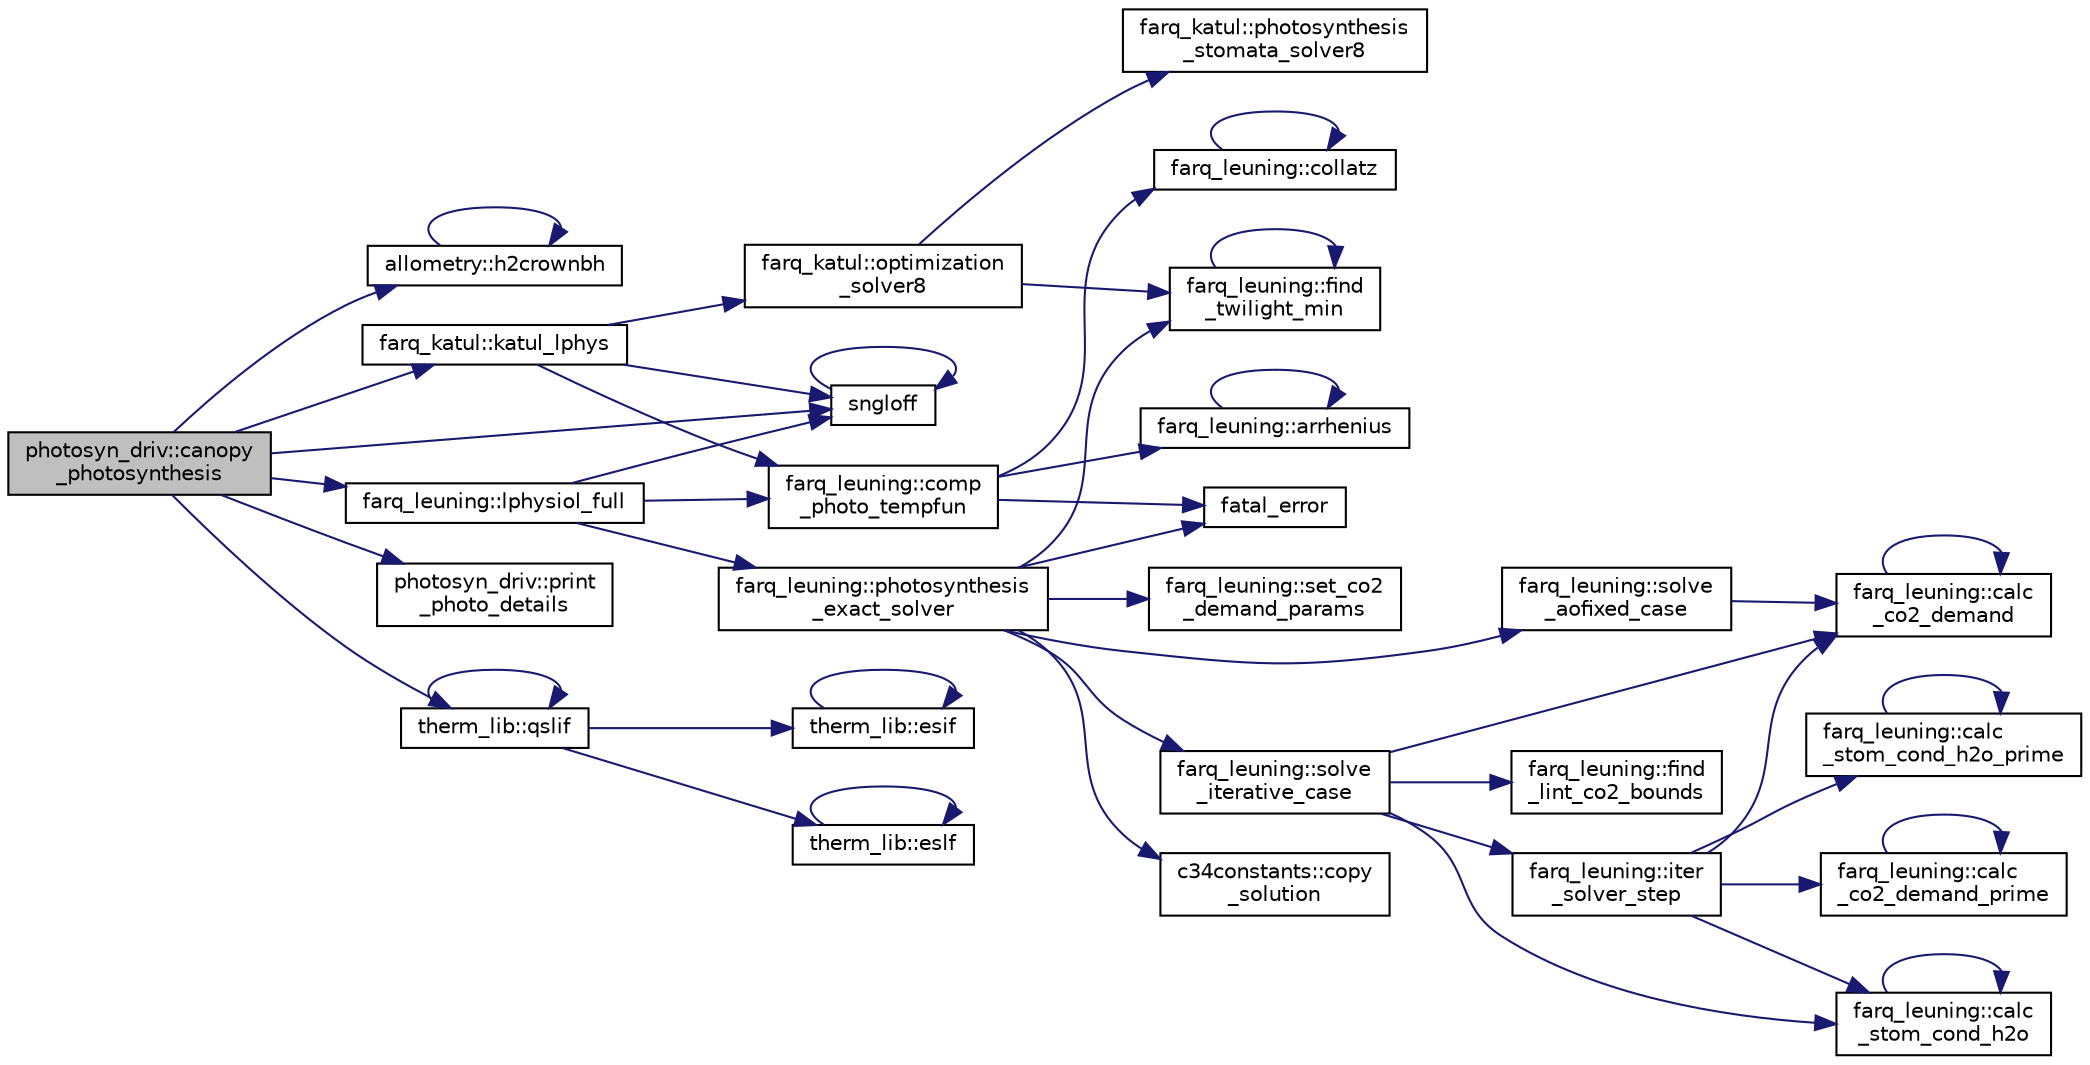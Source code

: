 digraph "photosyn_driv::canopy_photosynthesis"
{
 // LATEX_PDF_SIZE
  edge [fontname="Helvetica",fontsize="10",labelfontname="Helvetica",labelfontsize="10"];
  node [fontname="Helvetica",fontsize="10",shape=record];
  rankdir="LR";
  Node1 [label="photosyn_driv::canopy\l_photosynthesis",height=0.2,width=0.4,color="black", fillcolor="grey75", style="filled", fontcolor="black",tooltip="This subroutine will control the photosynthesis scheme (Farquar and Leuning). This is called every st..."];
  Node1 -> Node2 [color="midnightblue",fontsize="10",style="solid",fontname="Helvetica"];
  Node2 [label="allometry::h2crownbh",height=0.2,width=0.4,color="black", fillcolor="white", style="filled",URL="$namespaceallometry.html#a88949ed487fccc2f1dfd065399043b0d",tooltip=" "];
  Node2 -> Node2 [color="midnightblue",fontsize="10",style="solid",fontname="Helvetica"];
  Node1 -> Node3 [color="midnightblue",fontsize="10",style="solid",fontname="Helvetica"];
  Node3 [label="farq_katul::katul_lphys",height=0.2,width=0.4,color="black", fillcolor="white", style="filled",URL="$namespacefarq__katul.html#aca5faf9bb74a3aec28ae4439e5a41fb8",tooltip="Main driver to calculate Farquhar-Katul photosynthesis system. Alternative to lphysio_full in farq_le..."];
  Node3 -> Node4 [color="midnightblue",fontsize="10",style="solid",fontname="Helvetica"];
  Node4 [label="farq_leuning::comp\l_photo_tempfun",height=0.2,width=0.4,color="black", fillcolor="white", style="filled",URL="$namespacefarq__leuning.html#ac0af16f48d8d13964a846372ab439de3",tooltip=" "];
  Node4 -> Node5 [color="midnightblue",fontsize="10",style="solid",fontname="Helvetica"];
  Node5 [label="farq_leuning::arrhenius",height=0.2,width=0.4,color="black", fillcolor="white", style="filled",URL="$namespacefarq__leuning.html#a6d031c781aa0a5b3a55dd340813a2c33",tooltip=" "];
  Node5 -> Node5 [color="midnightblue",fontsize="10",style="solid",fontname="Helvetica"];
  Node4 -> Node6 [color="midnightblue",fontsize="10",style="solid",fontname="Helvetica"];
  Node6 [label="farq_leuning::collatz",height=0.2,width=0.4,color="black", fillcolor="white", style="filled",URL="$namespacefarq__leuning.html#ab284bec4bd11bda7c190c6ae2de979fb",tooltip=" "];
  Node6 -> Node6 [color="midnightblue",fontsize="10",style="solid",fontname="Helvetica"];
  Node4 -> Node7 [color="midnightblue",fontsize="10",style="solid",fontname="Helvetica"];
  Node7 [label="fatal_error",height=0.2,width=0.4,color="black", fillcolor="white", style="filled",URL="$fatal__error_8_f90.html#a2a2bff228716ab48a81c795b348d1665",tooltip=" "];
  Node3 -> Node8 [color="midnightblue",fontsize="10",style="solid",fontname="Helvetica"];
  Node8 [label="farq_katul::optimization\l_solver8",height=0.2,width=0.4,color="black", fillcolor="white", style="filled",URL="$namespacefarq__katul.html#a7030dba05096822953f39808a0be934c",tooltip="Solver for the stomatal optimization problem."];
  Node8 -> Node9 [color="midnightblue",fontsize="10",style="solid",fontname="Helvetica"];
  Node9 [label="farq_leuning::find\l_twilight_min",height=0.2,width=0.4,color="black", fillcolor="white", style="filled",URL="$namespacefarq__leuning.html#aefbf45f078479166e415cfd195ef9ddb",tooltip=" "];
  Node9 -> Node9 [color="midnightblue",fontsize="10",style="solid",fontname="Helvetica"];
  Node8 -> Node10 [color="midnightblue",fontsize="10",style="solid",fontname="Helvetica"];
  Node10 [label="farq_katul::photosynthesis\l_stomata_solver8",height=0.2,width=0.4,color="black", fillcolor="white", style="filled",URL="$namespacefarq__katul.html#a0be2fbc25a068c35a85fafc9af998817",tooltip="Solver for photosynthesis and its derivatives wrt. gsc."];
  Node3 -> Node11 [color="midnightblue",fontsize="10",style="solid",fontname="Helvetica"];
  Node11 [label="sngloff",height=0.2,width=0.4,color="black", fillcolor="white", style="filled",URL="$numutils_8f90.html#a97ff3973394dba1b9534e055e358de97",tooltip=" "];
  Node11 -> Node11 [color="midnightblue",fontsize="10",style="solid",fontname="Helvetica"];
  Node1 -> Node12 [color="midnightblue",fontsize="10",style="solid",fontname="Helvetica"];
  Node12 [label="farq_leuning::lphysiol_full",height=0.2,width=0.4,color="black", fillcolor="white", style="filled",URL="$namespacefarq__leuning.html#a89e869a787663ccf1ad028aa9fecd082",tooltip=" "];
  Node12 -> Node4 [color="midnightblue",fontsize="10",style="solid",fontname="Helvetica"];
  Node12 -> Node13 [color="midnightblue",fontsize="10",style="solid",fontname="Helvetica"];
  Node13 [label="farq_leuning::photosynthesis\l_exact_solver",height=0.2,width=0.4,color="black", fillcolor="white", style="filled",URL="$namespacefarq__leuning.html#aebae06db9fbb608fd49ae513894b255d",tooltip=" "];
  Node13 -> Node14 [color="midnightblue",fontsize="10",style="solid",fontname="Helvetica"];
  Node14 [label="c34constants::copy\l_solution",height=0.2,width=0.4,color="black", fillcolor="white", style="filled",URL="$namespacec34constants.html#a2bf287654403f231d7936113aaeb9cf6",tooltip=" "];
  Node13 -> Node7 [color="midnightblue",fontsize="10",style="solid",fontname="Helvetica"];
  Node13 -> Node9 [color="midnightblue",fontsize="10",style="solid",fontname="Helvetica"];
  Node13 -> Node15 [color="midnightblue",fontsize="10",style="solid",fontname="Helvetica"];
  Node15 [label="farq_leuning::set_co2\l_demand_params",height=0.2,width=0.4,color="black", fillcolor="white", style="filled",URL="$namespacefarq__leuning.html#a20f46f23b3addc63a47019bd81332efe",tooltip=" "];
  Node13 -> Node16 [color="midnightblue",fontsize="10",style="solid",fontname="Helvetica"];
  Node16 [label="farq_leuning::solve\l_aofixed_case",height=0.2,width=0.4,color="black", fillcolor="white", style="filled",URL="$namespacefarq__leuning.html#a5484de17d595cd019e6d5e927cbbb8a5",tooltip=" "];
  Node16 -> Node17 [color="midnightblue",fontsize="10",style="solid",fontname="Helvetica"];
  Node17 [label="farq_leuning::calc\l_co2_demand",height=0.2,width=0.4,color="black", fillcolor="white", style="filled",URL="$namespacefarq__leuning.html#a352557ea036ca11f584af33a1f696474",tooltip=" "];
  Node17 -> Node17 [color="midnightblue",fontsize="10",style="solid",fontname="Helvetica"];
  Node13 -> Node18 [color="midnightblue",fontsize="10",style="solid",fontname="Helvetica"];
  Node18 [label="farq_leuning::solve\l_iterative_case",height=0.2,width=0.4,color="black", fillcolor="white", style="filled",URL="$namespacefarq__leuning.html#a9036a0b26836ca849077cb1bcbb4e95f",tooltip=" "];
  Node18 -> Node17 [color="midnightblue",fontsize="10",style="solid",fontname="Helvetica"];
  Node18 -> Node19 [color="midnightblue",fontsize="10",style="solid",fontname="Helvetica"];
  Node19 [label="farq_leuning::calc\l_stom_cond_h2o",height=0.2,width=0.4,color="black", fillcolor="white", style="filled",URL="$namespacefarq__leuning.html#a6cd77053366cf0fc61e79404a5b87470",tooltip=" "];
  Node19 -> Node19 [color="midnightblue",fontsize="10",style="solid",fontname="Helvetica"];
  Node18 -> Node20 [color="midnightblue",fontsize="10",style="solid",fontname="Helvetica"];
  Node20 [label="farq_leuning::find\l_lint_co2_bounds",height=0.2,width=0.4,color="black", fillcolor="white", style="filled",URL="$namespacefarq__leuning.html#a6007b3b48ab79881236b51f00f4ff871",tooltip=" "];
  Node18 -> Node21 [color="midnightblue",fontsize="10",style="solid",fontname="Helvetica"];
  Node21 [label="farq_leuning::iter\l_solver_step",height=0.2,width=0.4,color="black", fillcolor="white", style="filled",URL="$namespacefarq__leuning.html#af68e8bca4f7bd60cd83ab72744a6720e",tooltip=" "];
  Node21 -> Node17 [color="midnightblue",fontsize="10",style="solid",fontname="Helvetica"];
  Node21 -> Node22 [color="midnightblue",fontsize="10",style="solid",fontname="Helvetica"];
  Node22 [label="farq_leuning::calc\l_co2_demand_prime",height=0.2,width=0.4,color="black", fillcolor="white", style="filled",URL="$namespacefarq__leuning.html#a3912662328b4cfc338771dd528ff6689",tooltip=" "];
  Node22 -> Node22 [color="midnightblue",fontsize="10",style="solid",fontname="Helvetica"];
  Node21 -> Node19 [color="midnightblue",fontsize="10",style="solid",fontname="Helvetica"];
  Node21 -> Node23 [color="midnightblue",fontsize="10",style="solid",fontname="Helvetica"];
  Node23 [label="farq_leuning::calc\l_stom_cond_h2o_prime",height=0.2,width=0.4,color="black", fillcolor="white", style="filled",URL="$namespacefarq__leuning.html#a055f789b8be750739cb8a2c0a8e2b299",tooltip=" "];
  Node23 -> Node23 [color="midnightblue",fontsize="10",style="solid",fontname="Helvetica"];
  Node12 -> Node11 [color="midnightblue",fontsize="10",style="solid",fontname="Helvetica"];
  Node1 -> Node24 [color="midnightblue",fontsize="10",style="solid",fontname="Helvetica"];
  Node24 [label="photosyn_driv::print\l_photo_details",height=0.2,width=0.4,color="black", fillcolor="white", style="filled",URL="$namespacephotosyn__driv.html#a302f4af7d3d25579b2ad5422e61b11bd",tooltip=" "];
  Node1 -> Node25 [color="midnightblue",fontsize="10",style="solid",fontname="Helvetica"];
  Node25 [label="therm_lib::qslif",height=0.2,width=0.4,color="black", fillcolor="white", style="filled",URL="$namespacetherm__lib.html#a44ab3a68e6060bf4afbfc504e3a8c633",tooltip=" "];
  Node25 -> Node26 [color="midnightblue",fontsize="10",style="solid",fontname="Helvetica"];
  Node26 [label="therm_lib::esif",height=0.2,width=0.4,color="black", fillcolor="white", style="filled",URL="$namespacetherm__lib.html#a109004866b1542dfcfa1da1e5130d3c9",tooltip=" "];
  Node26 -> Node26 [color="midnightblue",fontsize="10",style="solid",fontname="Helvetica"];
  Node25 -> Node27 [color="midnightblue",fontsize="10",style="solid",fontname="Helvetica"];
  Node27 [label="therm_lib::eslf",height=0.2,width=0.4,color="black", fillcolor="white", style="filled",URL="$namespacetherm__lib.html#a82ae02323247d6435153002a309552fb",tooltip=" "];
  Node27 -> Node27 [color="midnightblue",fontsize="10",style="solid",fontname="Helvetica"];
  Node25 -> Node25 [color="midnightblue",fontsize="10",style="solid",fontname="Helvetica"];
  Node1 -> Node11 [color="midnightblue",fontsize="10",style="solid",fontname="Helvetica"];
}
